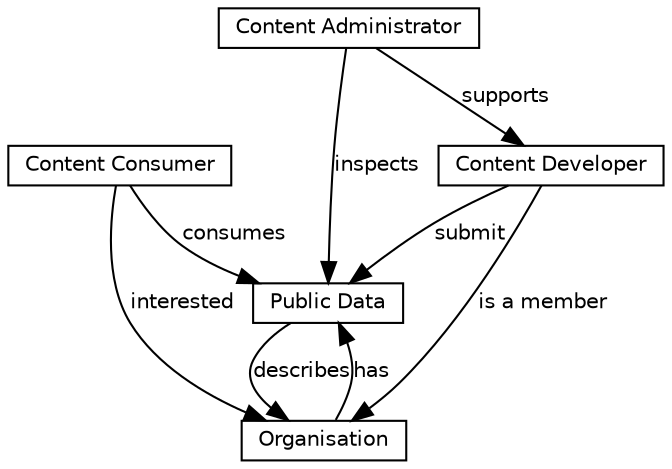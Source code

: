 #!/usr/bin/dot
# $Id$

digraph G{
	//nodesep=.1;
	node [height=.15,shape=box,fontname="Helvetica",fontsize=10];
	edge [arrowhead=normal,arrowtail=none,fontname="Helvetica",fontsize=10];
	
	content_provider [label="Content Developer"];
	public_data [label="Public Data"];
	system_administrator [label="Content Administrator"];
	end_user [label="Content Consumer"];
	organisation [label="Organisation"];
	
	content_provider->public_data [label="submit"];
	system_administrator->content_provider [label="supports"];
	content_provider->organisation [label="is a member"];
	public_data->organisation [label="describes"];
	end_user->organisation [label="interested"];
	organisation->public_data [label="has"];
	end_user->public_data [label="consumes"];
	system_administrator->public_data [label="inspects"];
}
